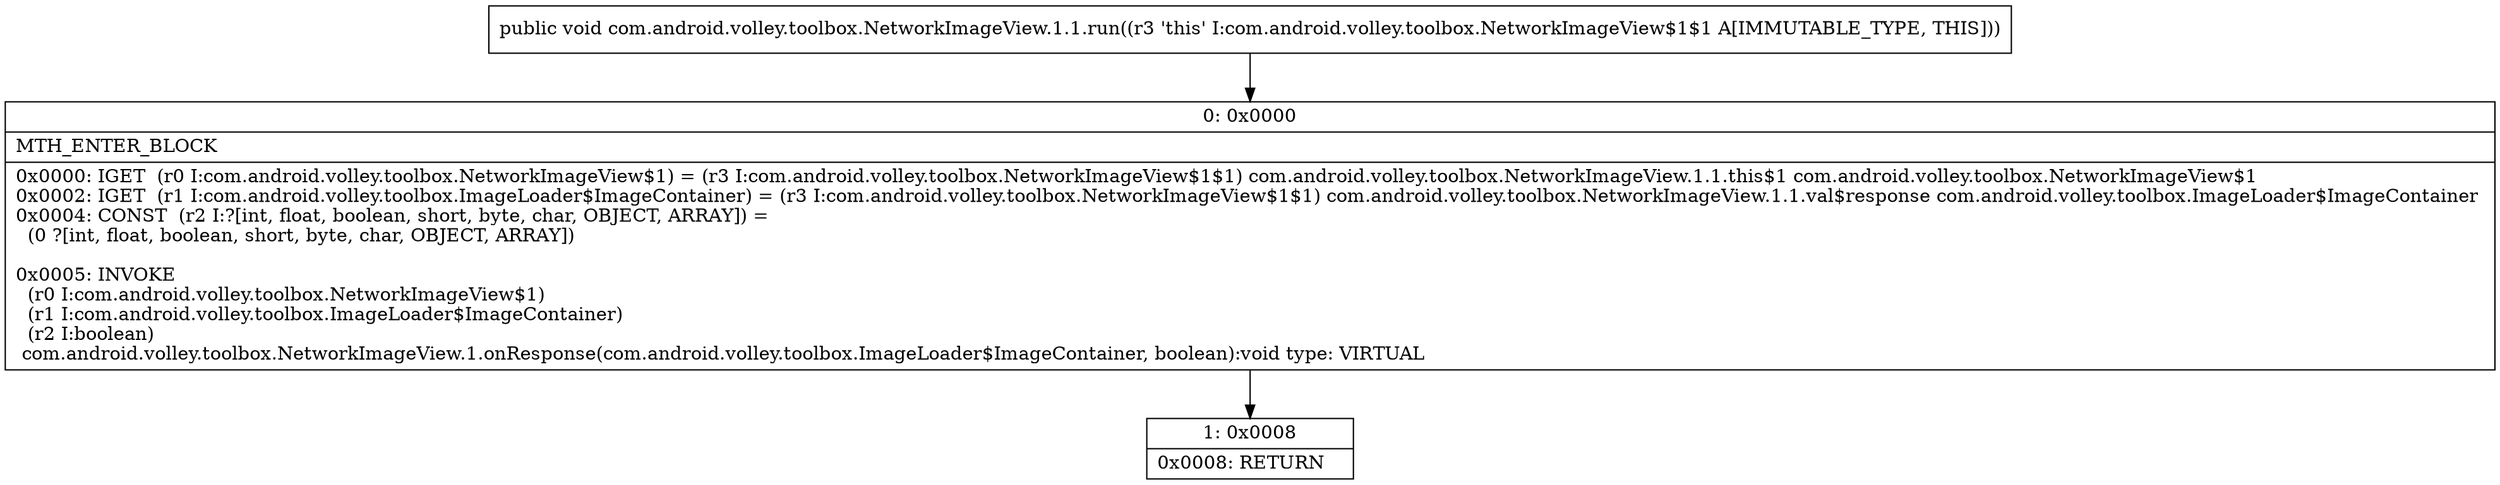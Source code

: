 digraph "CFG forcom.android.volley.toolbox.NetworkImageView.1.1.run()V" {
Node_0 [shape=record,label="{0\:\ 0x0000|MTH_ENTER_BLOCK\l|0x0000: IGET  (r0 I:com.android.volley.toolbox.NetworkImageView$1) = (r3 I:com.android.volley.toolbox.NetworkImageView$1$1) com.android.volley.toolbox.NetworkImageView.1.1.this$1 com.android.volley.toolbox.NetworkImageView$1 \l0x0002: IGET  (r1 I:com.android.volley.toolbox.ImageLoader$ImageContainer) = (r3 I:com.android.volley.toolbox.NetworkImageView$1$1) com.android.volley.toolbox.NetworkImageView.1.1.val$response com.android.volley.toolbox.ImageLoader$ImageContainer \l0x0004: CONST  (r2 I:?[int, float, boolean, short, byte, char, OBJECT, ARRAY]) = \l  (0 ?[int, float, boolean, short, byte, char, OBJECT, ARRAY])\l \l0x0005: INVOKE  \l  (r0 I:com.android.volley.toolbox.NetworkImageView$1)\l  (r1 I:com.android.volley.toolbox.ImageLoader$ImageContainer)\l  (r2 I:boolean)\l com.android.volley.toolbox.NetworkImageView.1.onResponse(com.android.volley.toolbox.ImageLoader$ImageContainer, boolean):void type: VIRTUAL \l}"];
Node_1 [shape=record,label="{1\:\ 0x0008|0x0008: RETURN   \l}"];
MethodNode[shape=record,label="{public void com.android.volley.toolbox.NetworkImageView.1.1.run((r3 'this' I:com.android.volley.toolbox.NetworkImageView$1$1 A[IMMUTABLE_TYPE, THIS])) }"];
MethodNode -> Node_0;
Node_0 -> Node_1;
}

